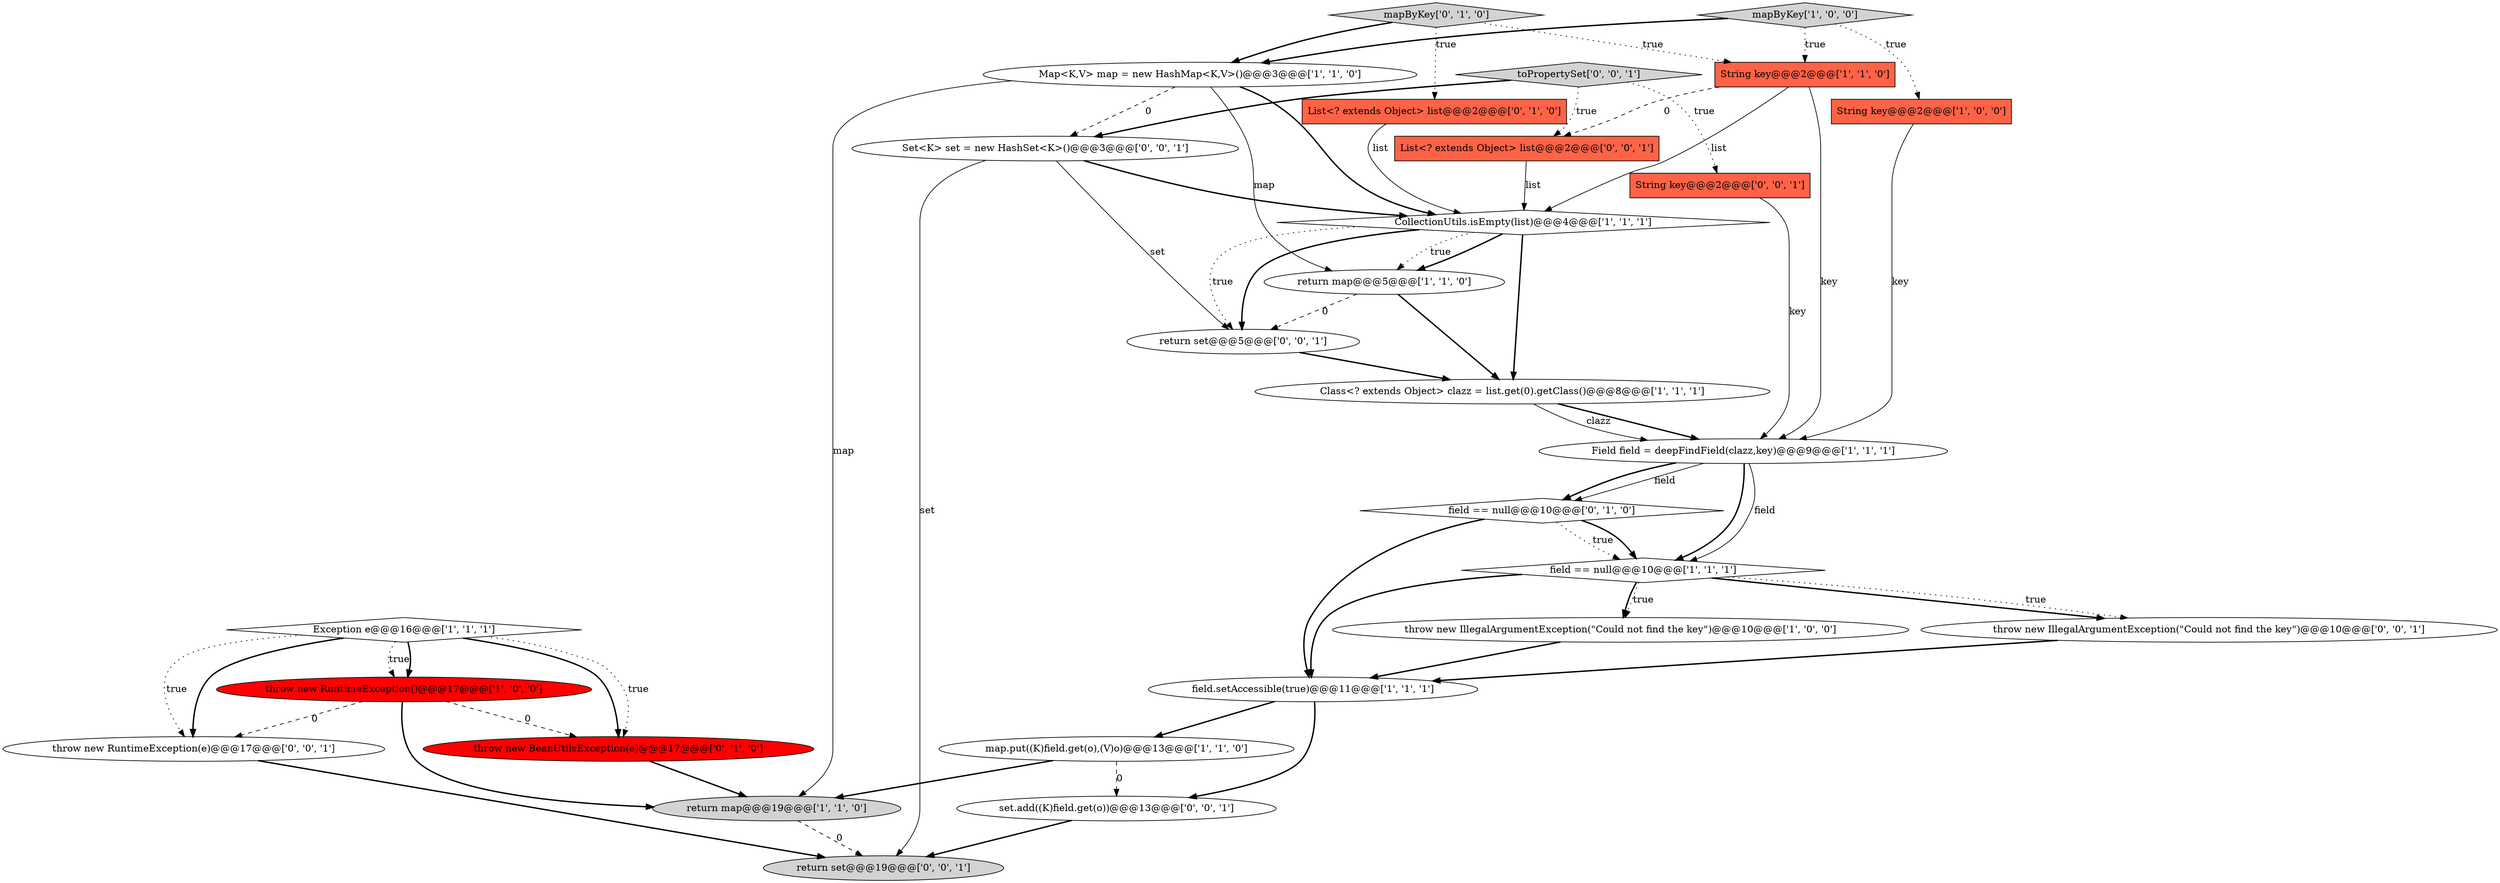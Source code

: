 digraph {
25 [style = filled, label = "throw new IllegalArgumentException(\"Could not find the key\")@@@10@@@['0', '0', '1']", fillcolor = white, shape = ellipse image = "AAA0AAABBB3BBB"];
8 [style = filled, label = "CollectionUtils.isEmpty(list)@@@4@@@['1', '1', '1']", fillcolor = white, shape = diamond image = "AAA0AAABBB1BBB"];
7 [style = filled, label = "String key@@@2@@@['1', '0', '0']", fillcolor = tomato, shape = box image = "AAA0AAABBB1BBB"];
23 [style = filled, label = "toPropertySet['0', '0', '1']", fillcolor = lightgray, shape = diamond image = "AAA0AAABBB3BBB"];
11 [style = filled, label = "String key@@@2@@@['1', '1', '0']", fillcolor = tomato, shape = box image = "AAA0AAABBB1BBB"];
16 [style = filled, label = "field == null@@@10@@@['0', '1', '0']", fillcolor = white, shape = diamond image = "AAA0AAABBB2BBB"];
22 [style = filled, label = "set.add((K)field.get(o))@@@13@@@['0', '0', '1']", fillcolor = white, shape = ellipse image = "AAA0AAABBB3BBB"];
4 [style = filled, label = "return map@@@5@@@['1', '1', '0']", fillcolor = white, shape = ellipse image = "AAA0AAABBB1BBB"];
0 [style = filled, label = "Field field = deepFindField(clazz,key)@@@9@@@['1', '1', '1']", fillcolor = white, shape = ellipse image = "AAA0AAABBB1BBB"];
26 [style = filled, label = "String key@@@2@@@['0', '0', '1']", fillcolor = tomato, shape = box image = "AAA0AAABBB3BBB"];
20 [style = filled, label = "throw new RuntimeException(e)@@@17@@@['0', '0', '1']", fillcolor = white, shape = ellipse image = "AAA0AAABBB3BBB"];
17 [style = filled, label = "mapByKey['0', '1', '0']", fillcolor = lightgray, shape = diamond image = "AAA0AAABBB2BBB"];
5 [style = filled, label = "return map@@@19@@@['1', '1', '0']", fillcolor = lightgray, shape = ellipse image = "AAA0AAABBB1BBB"];
6 [style = filled, label = "Exception e@@@16@@@['1', '1', '1']", fillcolor = white, shape = diamond image = "AAA0AAABBB1BBB"];
21 [style = filled, label = "return set@@@5@@@['0', '0', '1']", fillcolor = white, shape = ellipse image = "AAA0AAABBB3BBB"];
12 [style = filled, label = "field == null@@@10@@@['1', '1', '1']", fillcolor = white, shape = diamond image = "AAA0AAABBB1BBB"];
18 [style = filled, label = "List<? extends Object> list@@@2@@@['0', '1', '0']", fillcolor = tomato, shape = box image = "AAA0AAABBB2BBB"];
27 [style = filled, label = "List<? extends Object> list@@@2@@@['0', '0', '1']", fillcolor = tomato, shape = box image = "AAA0AAABBB3BBB"];
1 [style = filled, label = "Map<K,V> map = new HashMap<K,V>()@@@3@@@['1', '1', '0']", fillcolor = white, shape = ellipse image = "AAA0AAABBB1BBB"];
13 [style = filled, label = "field.setAccessible(true)@@@11@@@['1', '1', '1']", fillcolor = white, shape = ellipse image = "AAA0AAABBB1BBB"];
15 [style = filled, label = "throw new BeanUtilsException(e)@@@17@@@['0', '1', '0']", fillcolor = red, shape = ellipse image = "AAA1AAABBB2BBB"];
2 [style = filled, label = "mapByKey['1', '0', '0']", fillcolor = lightgray, shape = diamond image = "AAA0AAABBB1BBB"];
9 [style = filled, label = "throw new RuntimeException()@@@17@@@['1', '0', '0']", fillcolor = red, shape = ellipse image = "AAA1AAABBB1BBB"];
10 [style = filled, label = "throw new IllegalArgumentException(\"Could not find the key\")@@@10@@@['1', '0', '0']", fillcolor = white, shape = ellipse image = "AAA0AAABBB1BBB"];
3 [style = filled, label = "Class<? extends Object> clazz = list.get(0).getClass()@@@8@@@['1', '1', '1']", fillcolor = white, shape = ellipse image = "AAA0AAABBB1BBB"];
24 [style = filled, label = "return set@@@19@@@['0', '0', '1']", fillcolor = lightgray, shape = ellipse image = "AAA0AAABBB3BBB"];
19 [style = filled, label = "Set<K> set = new HashSet<K>()@@@3@@@['0', '0', '1']", fillcolor = white, shape = ellipse image = "AAA0AAABBB3BBB"];
14 [style = filled, label = "map.put((K)field.get(o),(V)o)@@@13@@@['1', '1', '0']", fillcolor = white, shape = ellipse image = "AAA0AAABBB1BBB"];
9->20 [style = dashed, label="0"];
4->3 [style = bold, label=""];
0->16 [style = bold, label=""];
1->5 [style = solid, label="map"];
16->13 [style = bold, label=""];
16->12 [style = dotted, label="true"];
1->8 [style = bold, label=""];
1->4 [style = solid, label="map"];
17->1 [style = bold, label=""];
8->21 [style = dotted, label="true"];
17->18 [style = dotted, label="true"];
25->13 [style = bold, label=""];
2->1 [style = bold, label=""];
0->12 [style = bold, label=""];
19->21 [style = solid, label="set"];
8->3 [style = bold, label=""];
1->19 [style = dashed, label="0"];
5->24 [style = dashed, label="0"];
17->11 [style = dotted, label="true"];
19->24 [style = solid, label="set"];
14->22 [style = dashed, label="0"];
4->21 [style = dashed, label="0"];
8->4 [style = dotted, label="true"];
19->8 [style = bold, label=""];
3->0 [style = bold, label=""];
6->15 [style = bold, label=""];
15->5 [style = bold, label=""];
6->20 [style = dotted, label="true"];
11->8 [style = solid, label="list"];
2->11 [style = dotted, label="true"];
6->20 [style = bold, label=""];
11->0 [style = solid, label="key"];
0->16 [style = solid, label="field"];
27->8 [style = solid, label="list"];
12->13 [style = bold, label=""];
12->10 [style = bold, label=""];
23->26 [style = dotted, label="true"];
12->10 [style = dotted, label="true"];
10->13 [style = bold, label=""];
6->9 [style = dotted, label="true"];
9->15 [style = dashed, label="0"];
7->0 [style = solid, label="key"];
18->8 [style = solid, label="list"];
12->25 [style = bold, label=""];
23->19 [style = bold, label=""];
2->7 [style = dotted, label="true"];
26->0 [style = solid, label="key"];
23->27 [style = dotted, label="true"];
9->5 [style = bold, label=""];
8->21 [style = bold, label=""];
13->22 [style = bold, label=""];
11->27 [style = dashed, label="0"];
8->4 [style = bold, label=""];
22->24 [style = bold, label=""];
6->9 [style = bold, label=""];
20->24 [style = bold, label=""];
3->0 [style = solid, label="clazz"];
13->14 [style = bold, label=""];
16->12 [style = bold, label=""];
12->25 [style = dotted, label="true"];
0->12 [style = solid, label="field"];
21->3 [style = bold, label=""];
14->5 [style = bold, label=""];
6->15 [style = dotted, label="true"];
}
